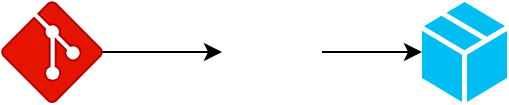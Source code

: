 <mxfile version="20.2.8" type="github"><diagram id="eqGkPSIO48vNXhSzcHQ8" name="Page-1"><mxGraphModel dx="868" dy="442" grid="1" gridSize="10" guides="1" tooltips="1" connect="1" arrows="1" fold="1" page="1" pageScale="1" pageWidth="850" pageHeight="1100" math="0" shadow="0"><root><mxCell id="0"/><mxCell id="1" parent="0"/><mxCell id="yG-9BYVR34E9-b90lENt-3" value="" style="edgeStyle=orthogonalEdgeStyle;rounded=0;orthogonalLoop=1;jettySize=auto;html=1;" edge="1" parent="1" source="yG-9BYVR34E9-b90lENt-1" target="yG-9BYVR34E9-b90lENt-2"><mxGeometry relative="1" as="geometry"/></mxCell><mxCell id="yG-9BYVR34E9-b90lENt-1" value="" style="verticalLabelPosition=bottom;html=1;verticalAlign=top;align=center;strokeColor=#B20000;fillColor=#e51400;shape=mxgraph.azure.git_repository;fontColor=#ffffff;" vertex="1" parent="1"><mxGeometry x="100" y="200" width="50" height="50" as="geometry"/></mxCell><mxCell id="yG-9BYVR34E9-b90lENt-7" value="" style="edgeStyle=orthogonalEdgeStyle;rounded=0;orthogonalLoop=1;jettySize=auto;html=1;" edge="1" parent="1" source="yG-9BYVR34E9-b90lENt-2" target="yG-9BYVR34E9-b90lENt-6"><mxGeometry relative="1" as="geometry"/></mxCell><mxCell id="yG-9BYVR34E9-b90lENt-2" value="" style="shape=image;html=1;verticalAlign=top;verticalLabelPosition=bottom;labelBackgroundColor=#ffffff;imageAspect=0;aspect=fixed;image=https://cdn4.iconfinder.com/data/icons/socialcones/508/Github-128.png" vertex="1" parent="1"><mxGeometry x="210" y="200" width="50" height="50" as="geometry"/></mxCell><mxCell id="yG-9BYVR34E9-b90lENt-6" value="" style="verticalLabelPosition=bottom;html=1;verticalAlign=top;align=center;strokeColor=none;fillColor=#00BEF2;shape=mxgraph.azure.cloud_service_package_file;" vertex="1" parent="1"><mxGeometry x="310" y="200" width="42.5" height="50" as="geometry"/></mxCell></root></mxGraphModel></diagram></mxfile>
